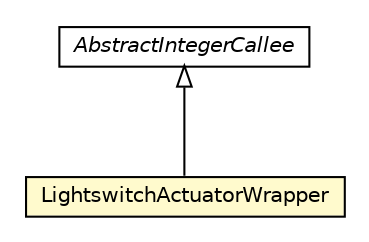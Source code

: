 #!/usr/local/bin/dot
#
# Class diagram 
# Generated by UMLGraph version R5_6-24-gf6e263 (http://www.umlgraph.org/)
#

digraph G {
	edge [fontname="Helvetica",fontsize=10,labelfontname="Helvetica",labelfontsize=10];
	node [fontname="Helvetica",fontsize=10,shape=plaintext];
	nodesep=0.25;
	ranksep=0.5;
	// org.universAAL.lddi.smarthome.exporter.devices.LightswitchActuatorWrapper
	c237137 [label=<<table title="org.universAAL.lddi.smarthome.exporter.devices.LightswitchActuatorWrapper" border="0" cellborder="1" cellspacing="0" cellpadding="2" port="p" bgcolor="lemonChiffon" href="./LightswitchActuatorWrapper.html">
		<tr><td><table border="0" cellspacing="0" cellpadding="1">
<tr><td align="center" balign="center"> LightswitchActuatorWrapper </td></tr>
		</table></td></tr>
		</table>>, URL="./LightswitchActuatorWrapper.html", fontname="Helvetica", fontcolor="black", fontsize=10.0];
	// org.universAAL.lddi.smarthome.exporter.devices.AbstractIntegerCallee
	c237139 [label=<<table title="org.universAAL.lddi.smarthome.exporter.devices.AbstractIntegerCallee" border="0" cellborder="1" cellspacing="0" cellpadding="2" port="p" href="./AbstractIntegerCallee.html">
		<tr><td><table border="0" cellspacing="0" cellpadding="1">
<tr><td align="center" balign="center"><font face="Helvetica-Oblique"> AbstractIntegerCallee </font></td></tr>
		</table></td></tr>
		</table>>, URL="./AbstractIntegerCallee.html", fontname="Helvetica", fontcolor="black", fontsize=10.0];
	//org.universAAL.lddi.smarthome.exporter.devices.LightswitchActuatorWrapper extends org.universAAL.lddi.smarthome.exporter.devices.AbstractIntegerCallee
	c237139:p -> c237137:p [dir=back,arrowtail=empty];
}

